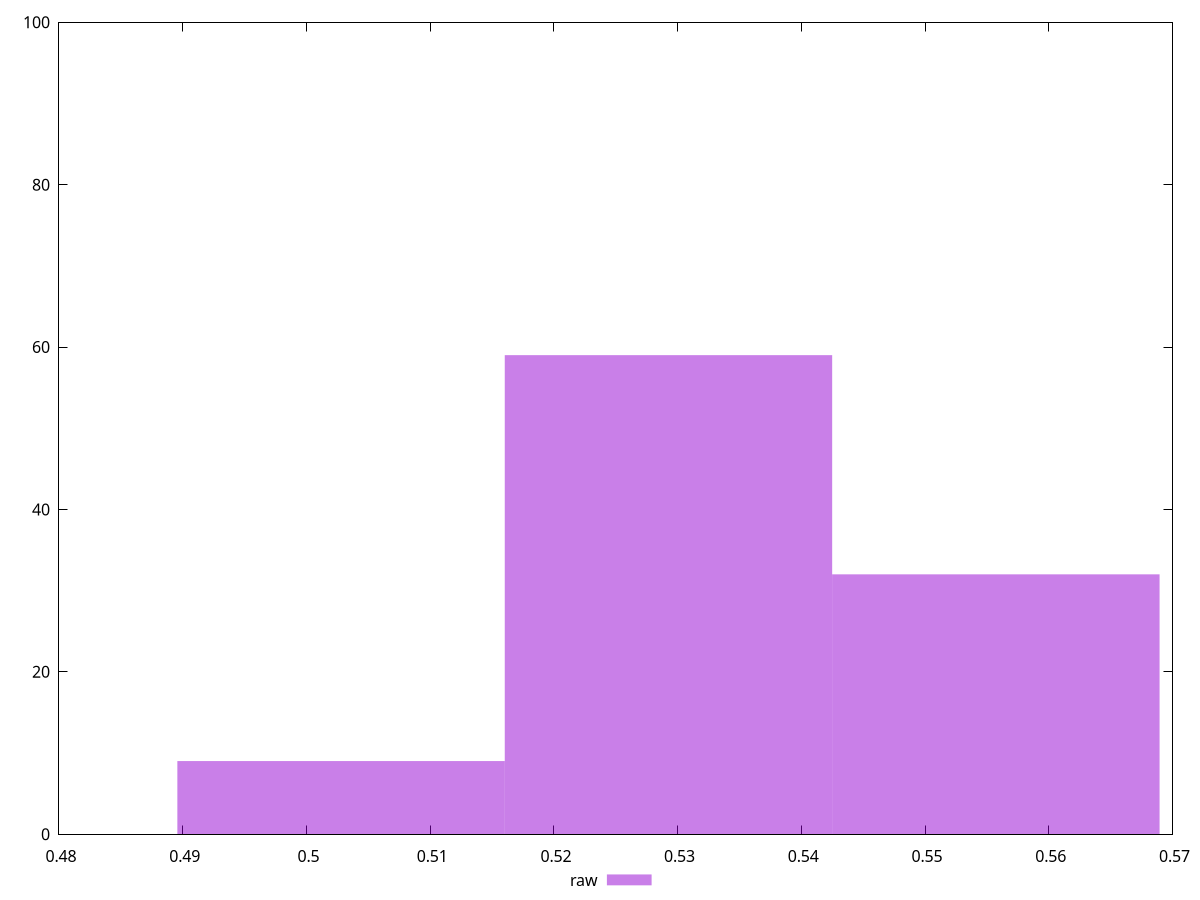 reset
set terminal svg size 640, 490 enhanced background rgb 'white'
set output "report_00007_2020-12-11T15:55:29.892Z/meta/score/samples/pages+cached+nointeractive/raw/histogram.svg"

$raw <<EOF
0.5292609388385572 59
0.555723985780485 32
0.5027978918966294 9
EOF

set key outside below
set boxwidth 0.02646304694192786
set yrange [0:100]
set style fill transparent solid 0.5 noborder

plot \
  $raw title "raw" with boxes, \


reset